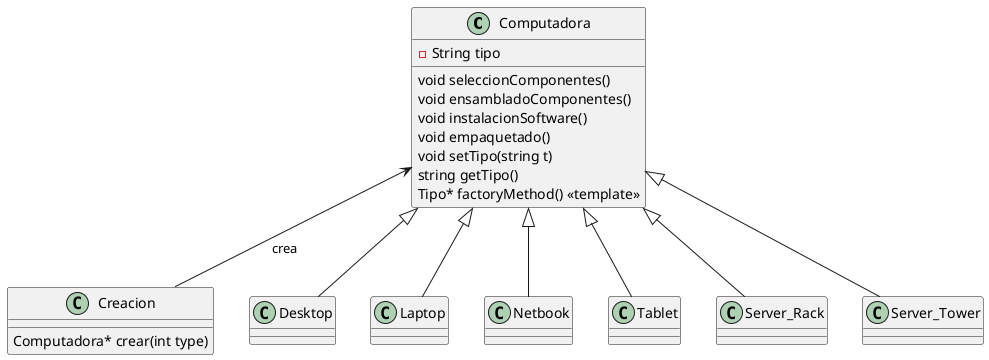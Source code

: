 @startuml

  Class Computadora{
    - String tipo

    void seleccionComponentes()
    void ensambladoComponentes()
    void instalacionSoftware()
    void empaquetado()
    void setTipo(string t)
    string getTipo()
    Tipo* factoryMethod() <<template>>

  }
  Class Creacion{
    Computadora* crear(int type)
  }
  Class Desktop
  Class Laptop
  Class Netbook
  Class Tablet
  Class Server_Rack
  Class Server_Tower

  Computadora <|-- Desktop
  Computadora <|-- Laptop
  Computadora <|-- Netbook
  Computadora <|-- Tablet
  Computadora <|-- Server_Rack
  Computadora <|-- Server_Tower
  Computadora <-- Creacion :crea

@enduml
